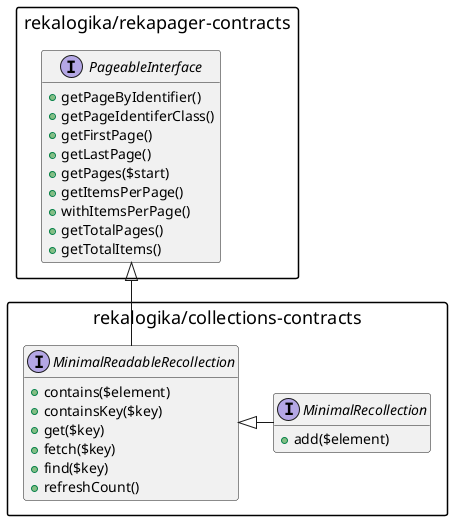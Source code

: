 @startuml minimal-recollection

skinparam packageStyle rectangle
hide empty methods
hide empty attributes

<style>
title {
    HorizontalAlignment left
    FontSize 18
    FontStyle normal
}
</style>

package "rekalogika/rekapager-contracts" {
    interface PageableInterface {
        +getPageByIdentifier()
        +getPageIdentiferClass()
        +getFirstPage()
        +getLastPage()
        +getPages($start)
        +getItemsPerPage()
        +withItemsPerPage()
        +getTotalPages()
        +getTotalItems()
    }
}

package "rekalogika/collections-contracts" {
    interface MinimalReadableRecollection {
        +contains($element)
        +containsKey($key)
        +get($key)
        +fetch($key)
        +find($key)
        +refreshCount()
    }

    PageableInterface <|-- MinimalReadableRecollection

    interface MinimalRecollection {
        +add($element)
    }

    MinimalReadableRecollection <|- MinimalRecollection
}

@enduml